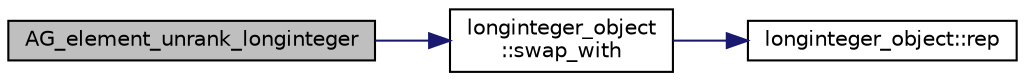 digraph "AG_element_unrank_longinteger"
{
  edge [fontname="Helvetica",fontsize="10",labelfontname="Helvetica",labelfontsize="10"];
  node [fontname="Helvetica",fontsize="10",shape=record];
  rankdir="LR";
  Node2310 [label="AG_element_unrank_longinteger",height=0.2,width=0.4,color="black", fillcolor="grey75", style="filled", fontcolor="black"];
  Node2310 -> Node2311 [color="midnightblue",fontsize="10",style="solid",fontname="Helvetica"];
  Node2311 [label="longinteger_object\l::swap_with",height=0.2,width=0.4,color="black", fillcolor="white", style="filled",URL="$dd/d7e/classlonginteger__object.html#ad5b3a13ab9dd9194219627600890aed5"];
  Node2311 -> Node2312 [color="midnightblue",fontsize="10",style="solid",fontname="Helvetica"];
  Node2312 [label="longinteger_object::rep",height=0.2,width=0.4,color="black", fillcolor="white", style="filled",URL="$dd/d7e/classlonginteger__object.html#a3ecaf12738cc721d281c416503f241e2"];
}
